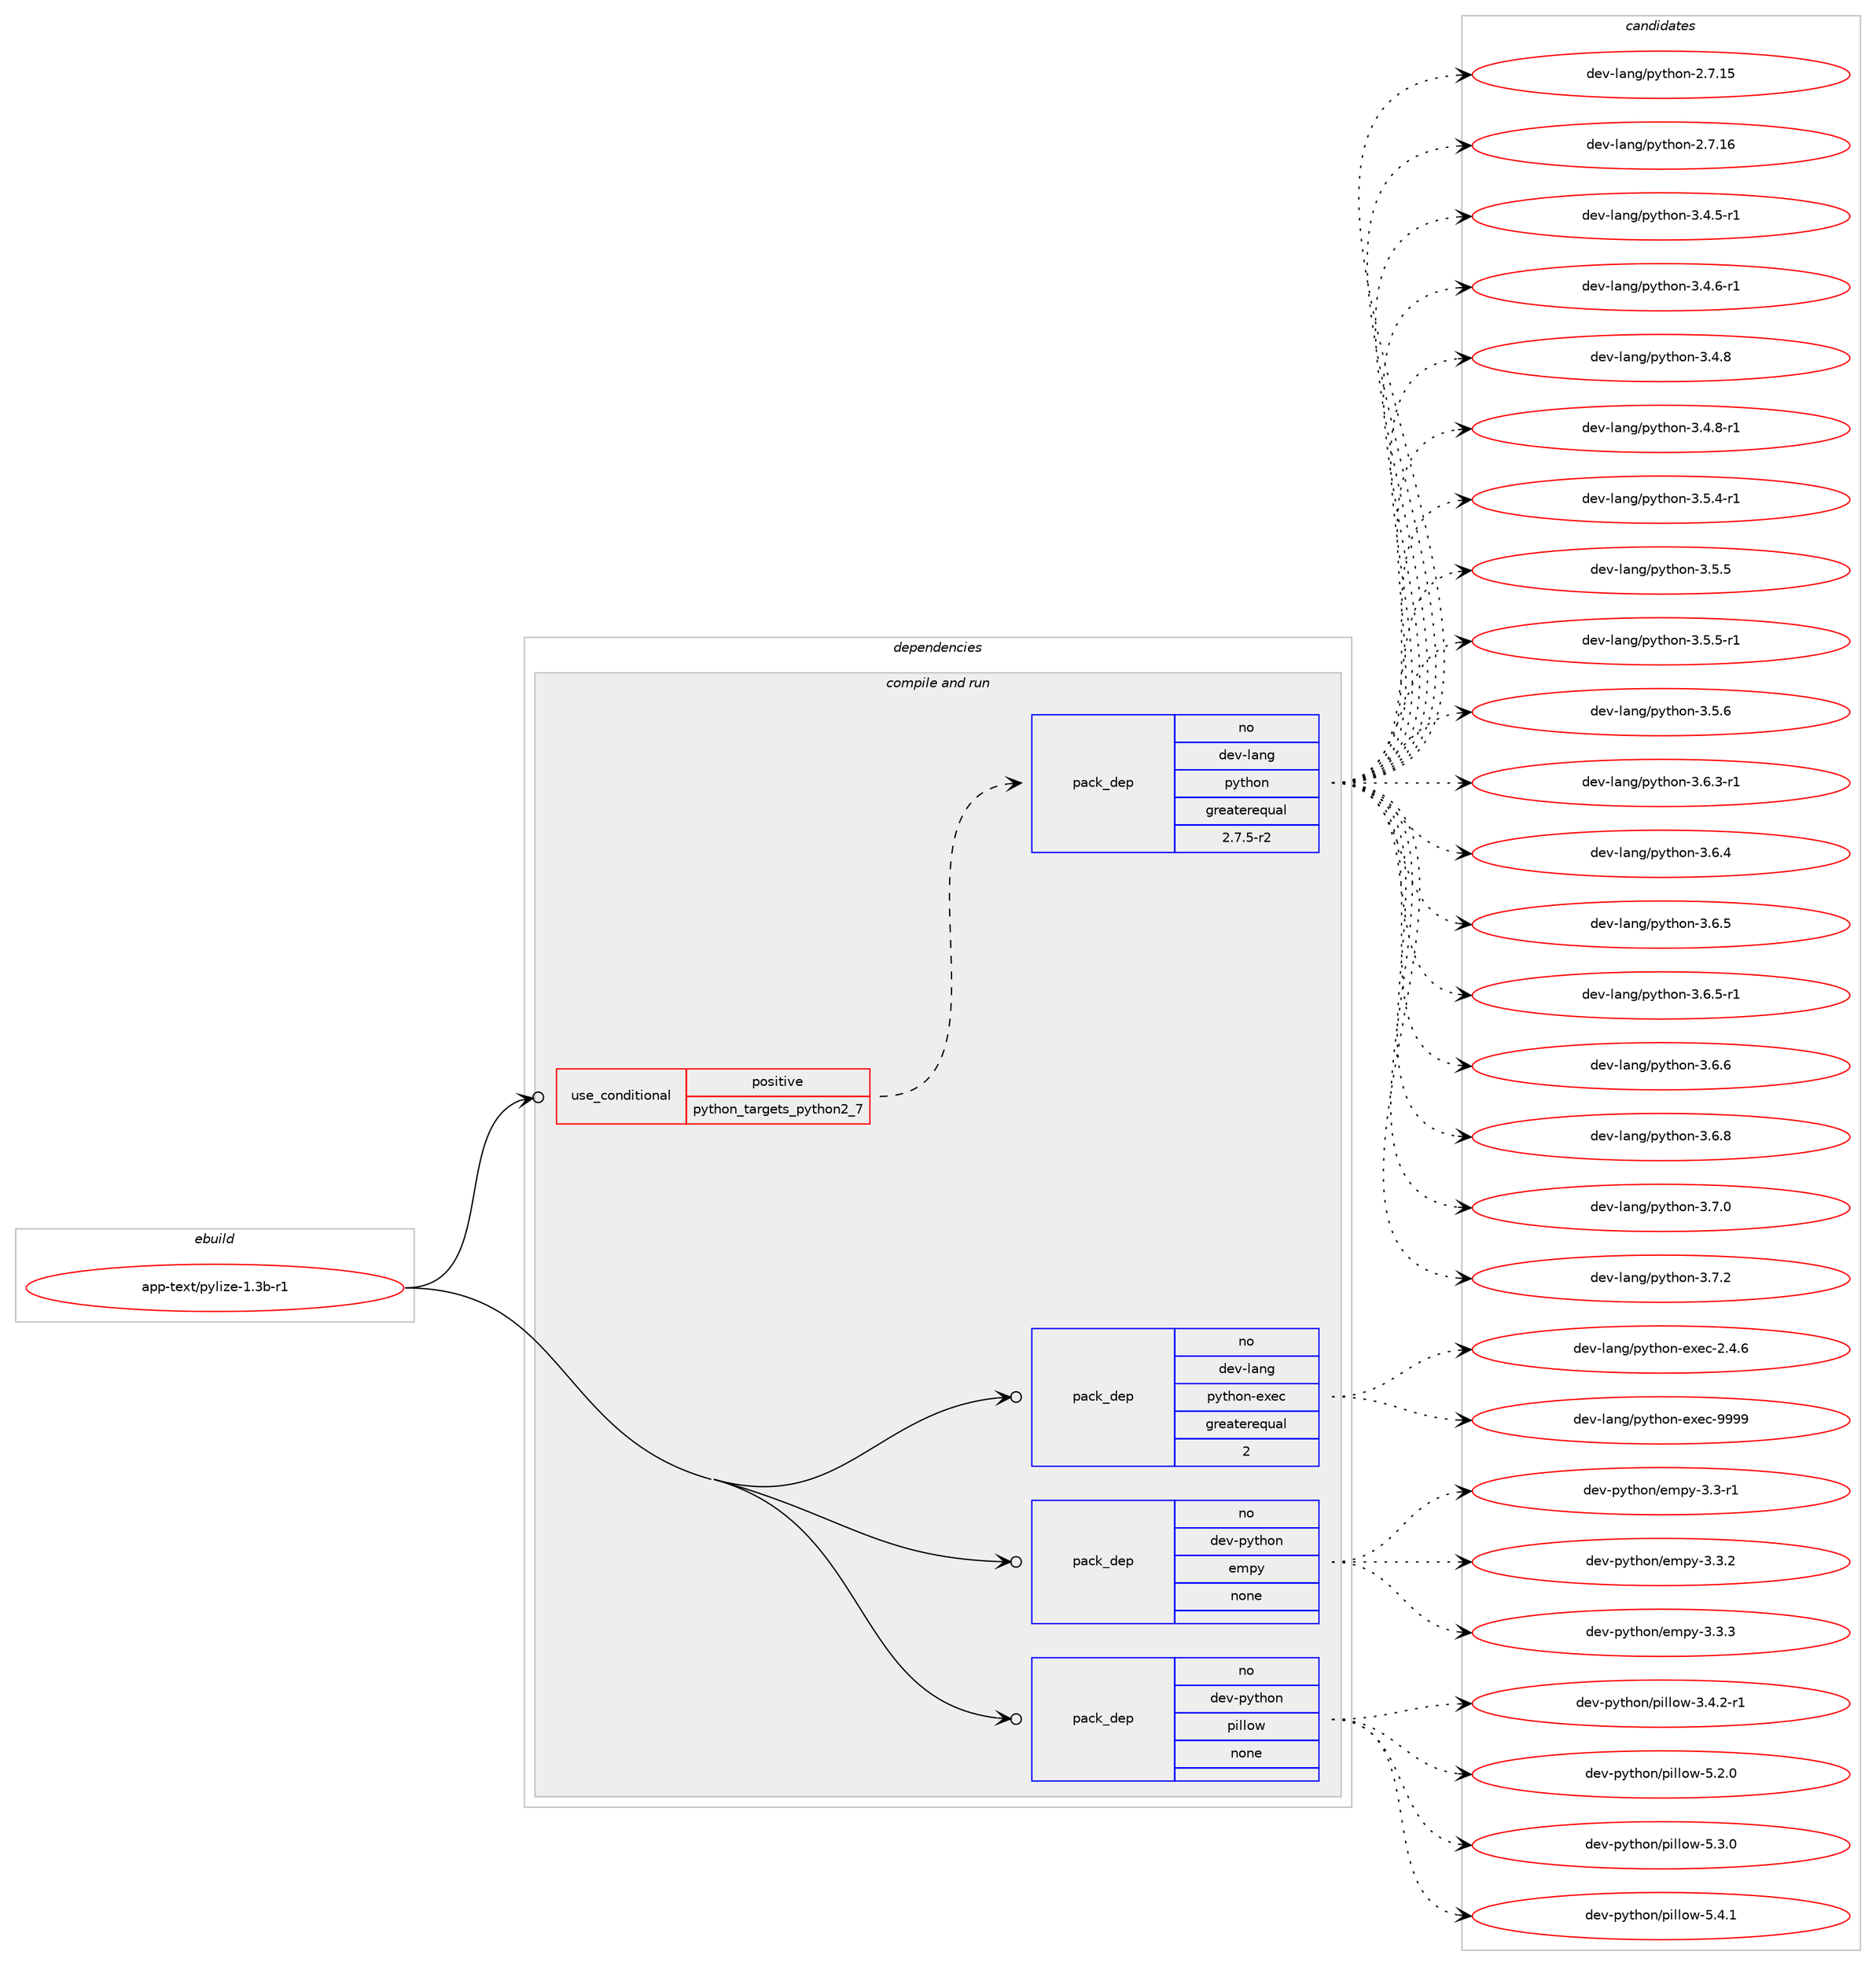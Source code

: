 digraph prolog {

# *************
# Graph options
# *************

newrank=true;
concentrate=true;
compound=true;
graph [rankdir=LR,fontname=Helvetica,fontsize=10,ranksep=1.5];#, ranksep=2.5, nodesep=0.2];
edge  [arrowhead=vee];
node  [fontname=Helvetica,fontsize=10];

# **********
# The ebuild
# **********

subgraph cluster_leftcol {
color=gray;
rank=same;
label=<<i>ebuild</i>>;
id [label="app-text/pylize-1.3b-r1", color=red, width=4, href="../app-text/pylize-1.3b-r1.svg"];
}

# ****************
# The dependencies
# ****************

subgraph cluster_midcol {
color=gray;
label=<<i>dependencies</i>>;
subgraph cluster_compile {
fillcolor="#eeeeee";
style=filled;
label=<<i>compile</i>>;
}
subgraph cluster_compileandrun {
fillcolor="#eeeeee";
style=filled;
label=<<i>compile and run</i>>;
subgraph cond355944 {
dependency1311919 [label=<<TABLE BORDER="0" CELLBORDER="1" CELLSPACING="0" CELLPADDING="4"><TR><TD ROWSPAN="3" CELLPADDING="10">use_conditional</TD></TR><TR><TD>positive</TD></TR><TR><TD>python_targets_python2_7</TD></TR></TABLE>>, shape=none, color=red];
subgraph pack935427 {
dependency1311920 [label=<<TABLE BORDER="0" CELLBORDER="1" CELLSPACING="0" CELLPADDING="4" WIDTH="220"><TR><TD ROWSPAN="6" CELLPADDING="30">pack_dep</TD></TR><TR><TD WIDTH="110">no</TD></TR><TR><TD>dev-lang</TD></TR><TR><TD>python</TD></TR><TR><TD>greaterequal</TD></TR><TR><TD>2.7.5-r2</TD></TR></TABLE>>, shape=none, color=blue];
}
dependency1311919:e -> dependency1311920:w [weight=20,style="dashed",arrowhead="vee"];
}
id:e -> dependency1311919:w [weight=20,style="solid",arrowhead="odotvee"];
subgraph pack935428 {
dependency1311921 [label=<<TABLE BORDER="0" CELLBORDER="1" CELLSPACING="0" CELLPADDING="4" WIDTH="220"><TR><TD ROWSPAN="6" CELLPADDING="30">pack_dep</TD></TR><TR><TD WIDTH="110">no</TD></TR><TR><TD>dev-lang</TD></TR><TR><TD>python-exec</TD></TR><TR><TD>greaterequal</TD></TR><TR><TD>2</TD></TR></TABLE>>, shape=none, color=blue];
}
id:e -> dependency1311921:w [weight=20,style="solid",arrowhead="odotvee"];
subgraph pack935429 {
dependency1311922 [label=<<TABLE BORDER="0" CELLBORDER="1" CELLSPACING="0" CELLPADDING="4" WIDTH="220"><TR><TD ROWSPAN="6" CELLPADDING="30">pack_dep</TD></TR><TR><TD WIDTH="110">no</TD></TR><TR><TD>dev-python</TD></TR><TR><TD>empy</TD></TR><TR><TD>none</TD></TR><TR><TD></TD></TR></TABLE>>, shape=none, color=blue];
}
id:e -> dependency1311922:w [weight=20,style="solid",arrowhead="odotvee"];
subgraph pack935430 {
dependency1311923 [label=<<TABLE BORDER="0" CELLBORDER="1" CELLSPACING="0" CELLPADDING="4" WIDTH="220"><TR><TD ROWSPAN="6" CELLPADDING="30">pack_dep</TD></TR><TR><TD WIDTH="110">no</TD></TR><TR><TD>dev-python</TD></TR><TR><TD>pillow</TD></TR><TR><TD>none</TD></TR><TR><TD></TD></TR></TABLE>>, shape=none, color=blue];
}
id:e -> dependency1311923:w [weight=20,style="solid",arrowhead="odotvee"];
}
subgraph cluster_run {
fillcolor="#eeeeee";
style=filled;
label=<<i>run</i>>;
}
}

# **************
# The candidates
# **************

subgraph cluster_choices {
rank=same;
color=gray;
label=<<i>candidates</i>>;

subgraph choice935427 {
color=black;
nodesep=1;
choice10010111845108971101034711212111610411111045504655464953 [label="dev-lang/python-2.7.15", color=red, width=4,href="../dev-lang/python-2.7.15.svg"];
choice10010111845108971101034711212111610411111045504655464954 [label="dev-lang/python-2.7.16", color=red, width=4,href="../dev-lang/python-2.7.16.svg"];
choice1001011184510897110103471121211161041111104551465246534511449 [label="dev-lang/python-3.4.5-r1", color=red, width=4,href="../dev-lang/python-3.4.5-r1.svg"];
choice1001011184510897110103471121211161041111104551465246544511449 [label="dev-lang/python-3.4.6-r1", color=red, width=4,href="../dev-lang/python-3.4.6-r1.svg"];
choice100101118451089711010347112121116104111110455146524656 [label="dev-lang/python-3.4.8", color=red, width=4,href="../dev-lang/python-3.4.8.svg"];
choice1001011184510897110103471121211161041111104551465246564511449 [label="dev-lang/python-3.4.8-r1", color=red, width=4,href="../dev-lang/python-3.4.8-r1.svg"];
choice1001011184510897110103471121211161041111104551465346524511449 [label="dev-lang/python-3.5.4-r1", color=red, width=4,href="../dev-lang/python-3.5.4-r1.svg"];
choice100101118451089711010347112121116104111110455146534653 [label="dev-lang/python-3.5.5", color=red, width=4,href="../dev-lang/python-3.5.5.svg"];
choice1001011184510897110103471121211161041111104551465346534511449 [label="dev-lang/python-3.5.5-r1", color=red, width=4,href="../dev-lang/python-3.5.5-r1.svg"];
choice100101118451089711010347112121116104111110455146534654 [label="dev-lang/python-3.5.6", color=red, width=4,href="../dev-lang/python-3.5.6.svg"];
choice1001011184510897110103471121211161041111104551465446514511449 [label="dev-lang/python-3.6.3-r1", color=red, width=4,href="../dev-lang/python-3.6.3-r1.svg"];
choice100101118451089711010347112121116104111110455146544652 [label="dev-lang/python-3.6.4", color=red, width=4,href="../dev-lang/python-3.6.4.svg"];
choice100101118451089711010347112121116104111110455146544653 [label="dev-lang/python-3.6.5", color=red, width=4,href="../dev-lang/python-3.6.5.svg"];
choice1001011184510897110103471121211161041111104551465446534511449 [label="dev-lang/python-3.6.5-r1", color=red, width=4,href="../dev-lang/python-3.6.5-r1.svg"];
choice100101118451089711010347112121116104111110455146544654 [label="dev-lang/python-3.6.6", color=red, width=4,href="../dev-lang/python-3.6.6.svg"];
choice100101118451089711010347112121116104111110455146544656 [label="dev-lang/python-3.6.8", color=red, width=4,href="../dev-lang/python-3.6.8.svg"];
choice100101118451089711010347112121116104111110455146554648 [label="dev-lang/python-3.7.0", color=red, width=4,href="../dev-lang/python-3.7.0.svg"];
choice100101118451089711010347112121116104111110455146554650 [label="dev-lang/python-3.7.2", color=red, width=4,href="../dev-lang/python-3.7.2.svg"];
dependency1311920:e -> choice10010111845108971101034711212111610411111045504655464953:w [style=dotted,weight="100"];
dependency1311920:e -> choice10010111845108971101034711212111610411111045504655464954:w [style=dotted,weight="100"];
dependency1311920:e -> choice1001011184510897110103471121211161041111104551465246534511449:w [style=dotted,weight="100"];
dependency1311920:e -> choice1001011184510897110103471121211161041111104551465246544511449:w [style=dotted,weight="100"];
dependency1311920:e -> choice100101118451089711010347112121116104111110455146524656:w [style=dotted,weight="100"];
dependency1311920:e -> choice1001011184510897110103471121211161041111104551465246564511449:w [style=dotted,weight="100"];
dependency1311920:e -> choice1001011184510897110103471121211161041111104551465346524511449:w [style=dotted,weight="100"];
dependency1311920:e -> choice100101118451089711010347112121116104111110455146534653:w [style=dotted,weight="100"];
dependency1311920:e -> choice1001011184510897110103471121211161041111104551465346534511449:w [style=dotted,weight="100"];
dependency1311920:e -> choice100101118451089711010347112121116104111110455146534654:w [style=dotted,weight="100"];
dependency1311920:e -> choice1001011184510897110103471121211161041111104551465446514511449:w [style=dotted,weight="100"];
dependency1311920:e -> choice100101118451089711010347112121116104111110455146544652:w [style=dotted,weight="100"];
dependency1311920:e -> choice100101118451089711010347112121116104111110455146544653:w [style=dotted,weight="100"];
dependency1311920:e -> choice1001011184510897110103471121211161041111104551465446534511449:w [style=dotted,weight="100"];
dependency1311920:e -> choice100101118451089711010347112121116104111110455146544654:w [style=dotted,weight="100"];
dependency1311920:e -> choice100101118451089711010347112121116104111110455146544656:w [style=dotted,weight="100"];
dependency1311920:e -> choice100101118451089711010347112121116104111110455146554648:w [style=dotted,weight="100"];
dependency1311920:e -> choice100101118451089711010347112121116104111110455146554650:w [style=dotted,weight="100"];
}
subgraph choice935428 {
color=black;
nodesep=1;
choice1001011184510897110103471121211161041111104510112010199455046524654 [label="dev-lang/python-exec-2.4.6", color=red, width=4,href="../dev-lang/python-exec-2.4.6.svg"];
choice10010111845108971101034711212111610411111045101120101994557575757 [label="dev-lang/python-exec-9999", color=red, width=4,href="../dev-lang/python-exec-9999.svg"];
dependency1311921:e -> choice1001011184510897110103471121211161041111104510112010199455046524654:w [style=dotted,weight="100"];
dependency1311921:e -> choice10010111845108971101034711212111610411111045101120101994557575757:w [style=dotted,weight="100"];
}
subgraph choice935429 {
color=black;
nodesep=1;
choice1001011184511212111610411111047101109112121455146514511449 [label="dev-python/empy-3.3-r1", color=red, width=4,href="../dev-python/empy-3.3-r1.svg"];
choice1001011184511212111610411111047101109112121455146514650 [label="dev-python/empy-3.3.2", color=red, width=4,href="../dev-python/empy-3.3.2.svg"];
choice1001011184511212111610411111047101109112121455146514651 [label="dev-python/empy-3.3.3", color=red, width=4,href="../dev-python/empy-3.3.3.svg"];
dependency1311922:e -> choice1001011184511212111610411111047101109112121455146514511449:w [style=dotted,weight="100"];
dependency1311922:e -> choice1001011184511212111610411111047101109112121455146514650:w [style=dotted,weight="100"];
dependency1311922:e -> choice1001011184511212111610411111047101109112121455146514651:w [style=dotted,weight="100"];
}
subgraph choice935430 {
color=black;
nodesep=1;
choice10010111845112121116104111110471121051081081111194551465246504511449 [label="dev-python/pillow-3.4.2-r1", color=red, width=4,href="../dev-python/pillow-3.4.2-r1.svg"];
choice1001011184511212111610411111047112105108108111119455346504648 [label="dev-python/pillow-5.2.0", color=red, width=4,href="../dev-python/pillow-5.2.0.svg"];
choice1001011184511212111610411111047112105108108111119455346514648 [label="dev-python/pillow-5.3.0", color=red, width=4,href="../dev-python/pillow-5.3.0.svg"];
choice1001011184511212111610411111047112105108108111119455346524649 [label="dev-python/pillow-5.4.1", color=red, width=4,href="../dev-python/pillow-5.4.1.svg"];
dependency1311923:e -> choice10010111845112121116104111110471121051081081111194551465246504511449:w [style=dotted,weight="100"];
dependency1311923:e -> choice1001011184511212111610411111047112105108108111119455346504648:w [style=dotted,weight="100"];
dependency1311923:e -> choice1001011184511212111610411111047112105108108111119455346514648:w [style=dotted,weight="100"];
dependency1311923:e -> choice1001011184511212111610411111047112105108108111119455346524649:w [style=dotted,weight="100"];
}
}

}
